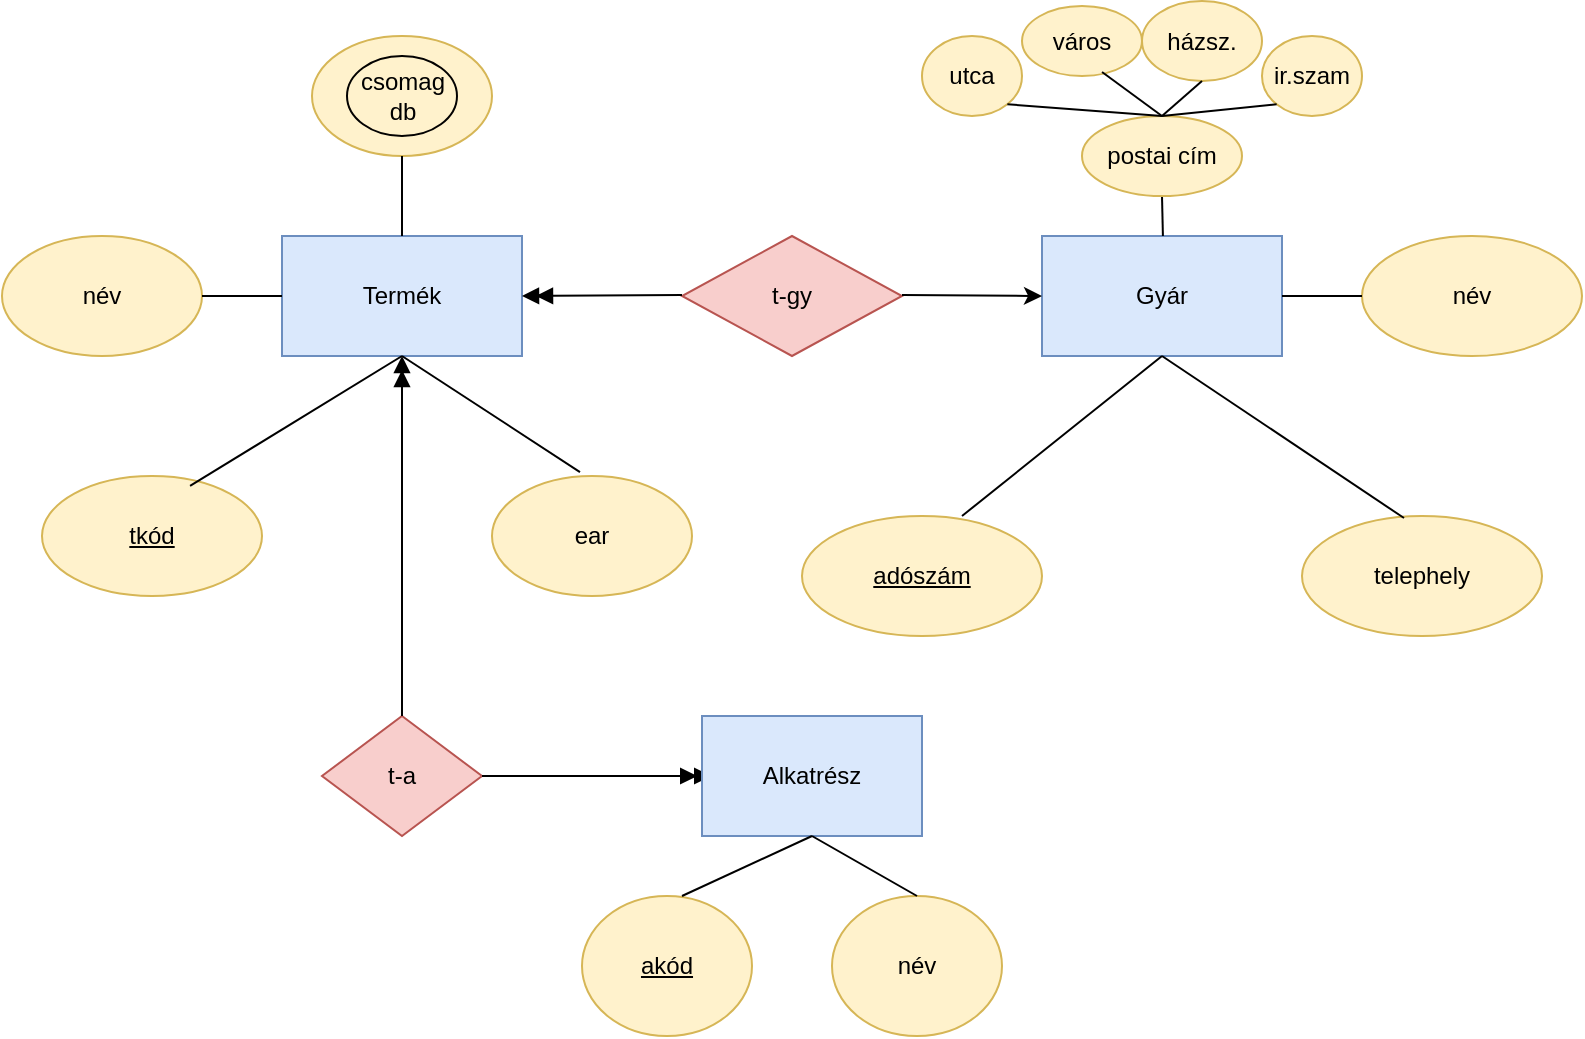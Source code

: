 <mxfile version="24.7.17">
  <diagram name="Page-1" id="4VT87U2LmnknI6-ICYnN">
    <mxGraphModel dx="1426" dy="791" grid="1" gridSize="10" guides="1" tooltips="1" connect="1" arrows="1" fold="1" page="1" pageScale="1" pageWidth="850" pageHeight="1100" math="0" shadow="0">
      <root>
        <mxCell id="0" />
        <mxCell id="1" parent="0" />
        <mxCell id="RIg5smvJg7M8UyumoNu6-1" value="Termék" style="rounded=0;whiteSpace=wrap;html=1;fillColor=#dae8fc;strokeColor=#6c8ebf;" vertex="1" parent="1">
          <mxGeometry x="150" y="120" width="120" height="60" as="geometry" />
        </mxCell>
        <mxCell id="RIg5smvJg7M8UyumoNu6-2" value="Gyár" style="rounded=0;whiteSpace=wrap;html=1;fillColor=#dae8fc;strokeColor=#6c8ebf;" vertex="1" parent="1">
          <mxGeometry x="530" y="120" width="120" height="60" as="geometry" />
        </mxCell>
        <mxCell id="RIg5smvJg7M8UyumoNu6-7" value="&lt;u&gt;tkód&lt;/u&gt;" style="ellipse;whiteSpace=wrap;html=1;fillColor=#fff2cc;strokeColor=#d6b656;" vertex="1" parent="1">
          <mxGeometry x="30" y="240" width="110" height="60" as="geometry" />
        </mxCell>
        <mxCell id="RIg5smvJg7M8UyumoNu6-9" value="név" style="ellipse;whiteSpace=wrap;html=1;fillColor=#fff2cc;strokeColor=#d6b656;" vertex="1" parent="1">
          <mxGeometry x="10" y="120" width="100" height="60" as="geometry" />
        </mxCell>
        <mxCell id="RIg5smvJg7M8UyumoNu6-19" value="név" style="ellipse;whiteSpace=wrap;html=1;fillColor=#fff2cc;strokeColor=#d6b656;" vertex="1" parent="1">
          <mxGeometry x="690" y="120" width="110" height="60" as="geometry" />
        </mxCell>
        <mxCell id="RIg5smvJg7M8UyumoNu6-20" value="telephely" style="ellipse;whiteSpace=wrap;html=1;fillColor=#fff2cc;strokeColor=#d6b656;" vertex="1" parent="1">
          <mxGeometry x="660" y="260" width="120" height="60" as="geometry" />
        </mxCell>
        <mxCell id="RIg5smvJg7M8UyumoNu6-23" value="" style="endArrow=none;html=1;rounded=0;entryX=0.5;entryY=1;entryDx=0;entryDy=0;exitX=0.673;exitY=0.083;exitDx=0;exitDy=0;exitPerimeter=0;" edge="1" parent="1" source="RIg5smvJg7M8UyumoNu6-7" target="RIg5smvJg7M8UyumoNu6-1">
          <mxGeometry width="50" height="50" relative="1" as="geometry">
            <mxPoint x="60" y="260" as="sourcePoint" />
            <mxPoint x="110" y="210" as="targetPoint" />
          </mxGeometry>
        </mxCell>
        <mxCell id="RIg5smvJg7M8UyumoNu6-26" value="&lt;u&gt;adószám&lt;/u&gt;" style="ellipse;whiteSpace=wrap;html=1;fillColor=#fff2cc;strokeColor=#d6b656;" vertex="1" parent="1">
          <mxGeometry x="410" y="260" width="120" height="60" as="geometry" />
        </mxCell>
        <mxCell id="RIg5smvJg7M8UyumoNu6-29" value="" style="endArrow=none;html=1;rounded=0;exitX=0.44;exitY=-0.033;exitDx=0;exitDy=0;exitPerimeter=0;entryX=0.5;entryY=1;entryDx=0;entryDy=0;" edge="1" parent="1" source="RIg5smvJg7M8UyumoNu6-49" target="RIg5smvJg7M8UyumoNu6-1">
          <mxGeometry width="50" height="50" relative="1" as="geometry">
            <mxPoint x="263.04" y="251.04" as="sourcePoint" />
            <mxPoint x="249" y="190" as="targetPoint" />
            <Array as="points" />
          </mxGeometry>
        </mxCell>
        <mxCell id="RIg5smvJg7M8UyumoNu6-30" value="" style="endArrow=none;html=1;rounded=0;" edge="1" parent="1">
          <mxGeometry width="50" height="50" relative="1" as="geometry">
            <mxPoint x="490" y="260" as="sourcePoint" />
            <mxPoint x="590" y="180" as="targetPoint" />
          </mxGeometry>
        </mxCell>
        <mxCell id="RIg5smvJg7M8UyumoNu6-32" value="" style="endArrow=none;html=1;rounded=0;entryX=0.5;entryY=1;entryDx=0;entryDy=0;exitX=0.425;exitY=0.017;exitDx=0;exitDy=0;exitPerimeter=0;" edge="1" parent="1" source="RIg5smvJg7M8UyumoNu6-20" target="RIg5smvJg7M8UyumoNu6-2">
          <mxGeometry width="50" height="50" relative="1" as="geometry">
            <mxPoint x="710" y="250" as="sourcePoint" />
            <mxPoint x="640" y="180" as="targetPoint" />
          </mxGeometry>
        </mxCell>
        <mxCell id="RIg5smvJg7M8UyumoNu6-35" value="t-gy" style="rhombus;whiteSpace=wrap;html=1;fillColor=#f8cecc;strokeColor=#b85450;" vertex="1" parent="1">
          <mxGeometry x="350" y="120" width="110" height="60" as="geometry" />
        </mxCell>
        <mxCell id="RIg5smvJg7M8UyumoNu6-36" value="" style="endArrow=none;html=1;rounded=0;exitX=0.425;exitY=0;exitDx=0;exitDy=0;exitPerimeter=0;" edge="1" parent="1" target="RIg5smvJg7M8UyumoNu6-37">
          <mxGeometry width="50" height="50" relative="1" as="geometry">
            <mxPoint x="590.46" y="120" as="sourcePoint" />
            <mxPoint x="590" y="80" as="targetPoint" />
          </mxGeometry>
        </mxCell>
        <mxCell id="RIg5smvJg7M8UyumoNu6-37" value="postai cím" style="ellipse;whiteSpace=wrap;html=1;fillColor=#fff2cc;strokeColor=#d6b656;" vertex="1" parent="1">
          <mxGeometry x="550" y="60" width="80" height="40" as="geometry" />
        </mxCell>
        <mxCell id="RIg5smvJg7M8UyumoNu6-38" value="" style="endArrow=doubleBlock;html=1;rounded=0;entryX=1;entryY=0.5;entryDx=0;entryDy=0;endFill=1;" edge="1" parent="1" target="RIg5smvJg7M8UyumoNu6-1">
          <mxGeometry width="50" height="50" relative="1" as="geometry">
            <mxPoint x="350" y="149.5" as="sourcePoint" />
            <mxPoint x="290" y="149.5" as="targetPoint" />
          </mxGeometry>
        </mxCell>
        <mxCell id="RIg5smvJg7M8UyumoNu6-39" value="" style="endArrow=classic;html=1;rounded=0;entryX=0;entryY=0.5;entryDx=0;entryDy=0;" edge="1" parent="1" target="RIg5smvJg7M8UyumoNu6-2">
          <mxGeometry width="50" height="50" relative="1" as="geometry">
            <mxPoint x="460" y="149.5" as="sourcePoint" />
            <mxPoint x="520" y="150" as="targetPoint" />
          </mxGeometry>
        </mxCell>
        <mxCell id="RIg5smvJg7M8UyumoNu6-41" value="ir.szam" style="ellipse;whiteSpace=wrap;html=1;fillColor=#fff2cc;strokeColor=#d6b656;" vertex="1" parent="1">
          <mxGeometry x="640" y="20" width="50" height="40" as="geometry" />
        </mxCell>
        <mxCell id="RIg5smvJg7M8UyumoNu6-44" value="" style="endArrow=none;html=1;rounded=0;entryX=0;entryY=1;entryDx=0;entryDy=0;exitX=0.5;exitY=0;exitDx=0;exitDy=0;" edge="1" parent="1" source="RIg5smvJg7M8UyumoNu6-37" target="RIg5smvJg7M8UyumoNu6-41">
          <mxGeometry width="50" height="50" relative="1" as="geometry">
            <mxPoint x="610" y="60" as="sourcePoint" />
            <mxPoint x="640" y="30" as="targetPoint" />
            <Array as="points" />
          </mxGeometry>
        </mxCell>
        <mxCell id="RIg5smvJg7M8UyumoNu6-45" value="házsz." style="ellipse;whiteSpace=wrap;html=1;fillColor=#fff2cc;strokeColor=#d6b656;" vertex="1" parent="1">
          <mxGeometry x="580" y="2.5" width="60" height="40" as="geometry" />
        </mxCell>
        <mxCell id="RIg5smvJg7M8UyumoNu6-46" value="utca" style="ellipse;whiteSpace=wrap;html=1;fillColor=#fff2cc;strokeColor=#d6b656;" vertex="1" parent="1">
          <mxGeometry x="470" y="20" width="50" height="40" as="geometry" />
        </mxCell>
        <mxCell id="RIg5smvJg7M8UyumoNu6-47" value="" style="endArrow=none;html=1;rounded=0;entryX=1;entryY=1;entryDx=0;entryDy=0;exitX=0.5;exitY=0;exitDx=0;exitDy=0;" edge="1" parent="1" source="RIg5smvJg7M8UyumoNu6-37" target="RIg5smvJg7M8UyumoNu6-46">
          <mxGeometry width="50" height="50" relative="1" as="geometry">
            <mxPoint x="570" y="70" as="sourcePoint" />
            <mxPoint x="530" y="40" as="targetPoint" />
          </mxGeometry>
        </mxCell>
        <mxCell id="RIg5smvJg7M8UyumoNu6-48" value="" style="endArrow=none;html=1;rounded=0;exitX=0.5;exitY=1;exitDx=0;exitDy=0;" edge="1" parent="1" source="RIg5smvJg7M8UyumoNu6-45">
          <mxGeometry width="50" height="50" relative="1" as="geometry">
            <mxPoint x="590" y="50" as="sourcePoint" />
            <mxPoint x="590" y="60" as="targetPoint" />
          </mxGeometry>
        </mxCell>
        <mxCell id="RIg5smvJg7M8UyumoNu6-49" value="ear" style="ellipse;whiteSpace=wrap;html=1;fillColor=#fff2cc;strokeColor=#d6b656;" vertex="1" parent="1">
          <mxGeometry x="255" y="240" width="100" height="60" as="geometry" />
        </mxCell>
        <mxCell id="RIg5smvJg7M8UyumoNu6-50" value="" style="ellipse;whiteSpace=wrap;html=1;fillColor=#fff2cc;strokeColor=#d6b656;" vertex="1" parent="1">
          <mxGeometry x="165" y="20" width="90" height="60" as="geometry" />
        </mxCell>
        <mxCell id="RIg5smvJg7M8UyumoNu6-51" value="csomag&lt;div&gt;db&lt;/div&gt;" style="ellipse;whiteSpace=wrap;html=1;fillColor=#fff2cc;strokeColor=#030201;" vertex="1" parent="1">
          <mxGeometry x="182.5" y="30" width="55" height="40" as="geometry" />
        </mxCell>
        <mxCell id="RIg5smvJg7M8UyumoNu6-52" value="" style="endArrow=none;html=1;rounded=0;exitX=0.5;exitY=0;exitDx=0;exitDy=0;" edge="1" parent="1" source="RIg5smvJg7M8UyumoNu6-1">
          <mxGeometry width="50" height="50" relative="1" as="geometry">
            <mxPoint x="210" y="120" as="sourcePoint" />
            <mxPoint x="210" y="80" as="targetPoint" />
          </mxGeometry>
        </mxCell>
        <mxCell id="RIg5smvJg7M8UyumoNu6-54" value="város" style="ellipse;whiteSpace=wrap;html=1;fillColor=#fff2cc;strokeColor=#d6b656;" vertex="1" parent="1">
          <mxGeometry x="520" y="5" width="60" height="35" as="geometry" />
        </mxCell>
        <mxCell id="RIg5smvJg7M8UyumoNu6-56" value="" style="endArrow=none;html=1;rounded=0;entryX=0.667;entryY=0.943;entryDx=0;entryDy=0;entryPerimeter=0;" edge="1" parent="1" target="RIg5smvJg7M8UyumoNu6-54">
          <mxGeometry width="50" height="50" relative="1" as="geometry">
            <mxPoint x="590" y="60" as="sourcePoint" />
            <mxPoint x="540" y="30" as="targetPoint" />
          </mxGeometry>
        </mxCell>
        <mxCell id="RIg5smvJg7M8UyumoNu6-57" value="" style="endArrow=none;html=1;rounded=0;" edge="1" parent="1">
          <mxGeometry width="50" height="50" relative="1" as="geometry">
            <mxPoint x="110" y="150" as="sourcePoint" />
            <mxPoint x="150" y="150" as="targetPoint" />
          </mxGeometry>
        </mxCell>
        <mxCell id="RIg5smvJg7M8UyumoNu6-59" value="t-a" style="rhombus;whiteSpace=wrap;html=1;fillColor=#f8cecc;strokeColor=#b85450;" vertex="1" parent="1">
          <mxGeometry x="170" y="360" width="80" height="60" as="geometry" />
        </mxCell>
        <mxCell id="RIg5smvJg7M8UyumoNu6-60" value="" style="endArrow=doubleBlock;html=1;rounded=0;entryX=0.5;entryY=1;entryDx=0;entryDy=0;endFill=1;exitX=0.5;exitY=0;exitDx=0;exitDy=0;" edge="1" parent="1" source="RIg5smvJg7M8UyumoNu6-59" target="RIg5smvJg7M8UyumoNu6-1">
          <mxGeometry width="50" height="50" relative="1" as="geometry">
            <mxPoint x="210" y="330" as="sourcePoint" />
            <mxPoint x="260" y="310" as="targetPoint" />
            <Array as="points" />
          </mxGeometry>
        </mxCell>
        <mxCell id="RIg5smvJg7M8UyumoNu6-62" value="" style="endArrow=doubleBlock;html=1;rounded=0;endFill=1;entryX=0.042;entryY=0.5;entryDx=0;entryDy=0;entryPerimeter=0;" edge="1" parent="1" target="RIg5smvJg7M8UyumoNu6-63">
          <mxGeometry width="50" height="50" relative="1" as="geometry">
            <mxPoint x="250" y="390" as="sourcePoint" />
            <mxPoint x="360" y="390" as="targetPoint" />
          </mxGeometry>
        </mxCell>
        <mxCell id="RIg5smvJg7M8UyumoNu6-63" value="Alkatrész" style="rounded=0;whiteSpace=wrap;html=1;fillColor=#dae8fc;strokeColor=#6c8ebf;" vertex="1" parent="1">
          <mxGeometry x="360" y="360" width="110" height="60" as="geometry" />
        </mxCell>
        <mxCell id="RIg5smvJg7M8UyumoNu6-64" value="&lt;u&gt;akód&lt;/u&gt;" style="ellipse;whiteSpace=wrap;html=1;fillColor=#fff2cc;strokeColor=#d6b656;" vertex="1" parent="1">
          <mxGeometry x="300" y="450" width="85" height="70" as="geometry" />
        </mxCell>
        <mxCell id="RIg5smvJg7M8UyumoNu6-65" value="név" style="ellipse;whiteSpace=wrap;html=1;fillColor=#fff2cc;strokeColor=#d6b656;" vertex="1" parent="1">
          <mxGeometry x="425" y="450" width="85" height="70" as="geometry" />
        </mxCell>
        <mxCell id="RIg5smvJg7M8UyumoNu6-66" value="" style="endArrow=none;html=1;rounded=0;entryX=0.5;entryY=1;entryDx=0;entryDy=0;" edge="1" parent="1" target="RIg5smvJg7M8UyumoNu6-63">
          <mxGeometry width="50" height="50" relative="1" as="geometry">
            <mxPoint x="350" y="450" as="sourcePoint" />
            <mxPoint x="420" y="420" as="targetPoint" />
          </mxGeometry>
        </mxCell>
        <mxCell id="RIg5smvJg7M8UyumoNu6-67" value="" style="endArrow=none;html=1;rounded=0;exitX=0.5;exitY=0;exitDx=0;exitDy=0;entryX=0.5;entryY=1;entryDx=0;entryDy=0;" edge="1" parent="1" source="RIg5smvJg7M8UyumoNu6-65" target="RIg5smvJg7M8UyumoNu6-63">
          <mxGeometry width="50" height="50" relative="1" as="geometry">
            <mxPoint x="450" y="450" as="sourcePoint" />
            <mxPoint x="420" y="420" as="targetPoint" />
          </mxGeometry>
        </mxCell>
        <mxCell id="RIg5smvJg7M8UyumoNu6-68" value="" style="endArrow=none;html=1;rounded=0;" edge="1" parent="1">
          <mxGeometry width="50" height="50" relative="1" as="geometry">
            <mxPoint x="650" y="150" as="sourcePoint" />
            <mxPoint x="690" y="150" as="targetPoint" />
          </mxGeometry>
        </mxCell>
      </root>
    </mxGraphModel>
  </diagram>
</mxfile>
